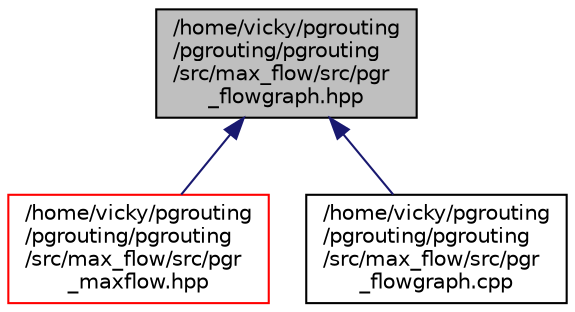 digraph "/home/vicky/pgrouting/pgrouting/pgrouting/src/max_flow/src/pgr_flowgraph.hpp"
{
  edge [fontname="Helvetica",fontsize="10",labelfontname="Helvetica",labelfontsize="10"];
  node [fontname="Helvetica",fontsize="10",shape=record];
  Node3 [label="/home/vicky/pgrouting\l/pgrouting/pgrouting\l/src/max_flow/src/pgr\l_flowgraph.hpp",height=0.2,width=0.4,color="black", fillcolor="grey75", style="filled", fontcolor="black"];
  Node3 -> Node4 [dir="back",color="midnightblue",fontsize="10",style="solid",fontname="Helvetica"];
  Node4 [label="/home/vicky/pgrouting\l/pgrouting/pgrouting\l/src/max_flow/src/pgr\l_maxflow.hpp",height=0.2,width=0.4,color="red", fillcolor="white", style="filled",URL="$pgr__maxflow_8hpp.html"];
  Node3 -> Node8 [dir="back",color="midnightblue",fontsize="10",style="solid",fontname="Helvetica"];
  Node8 [label="/home/vicky/pgrouting\l/pgrouting/pgrouting\l/src/max_flow/src/pgr\l_flowgraph.cpp",height=0.2,width=0.4,color="black", fillcolor="white", style="filled",URL="$pgr__flowgraph_8cpp.html"];
}
